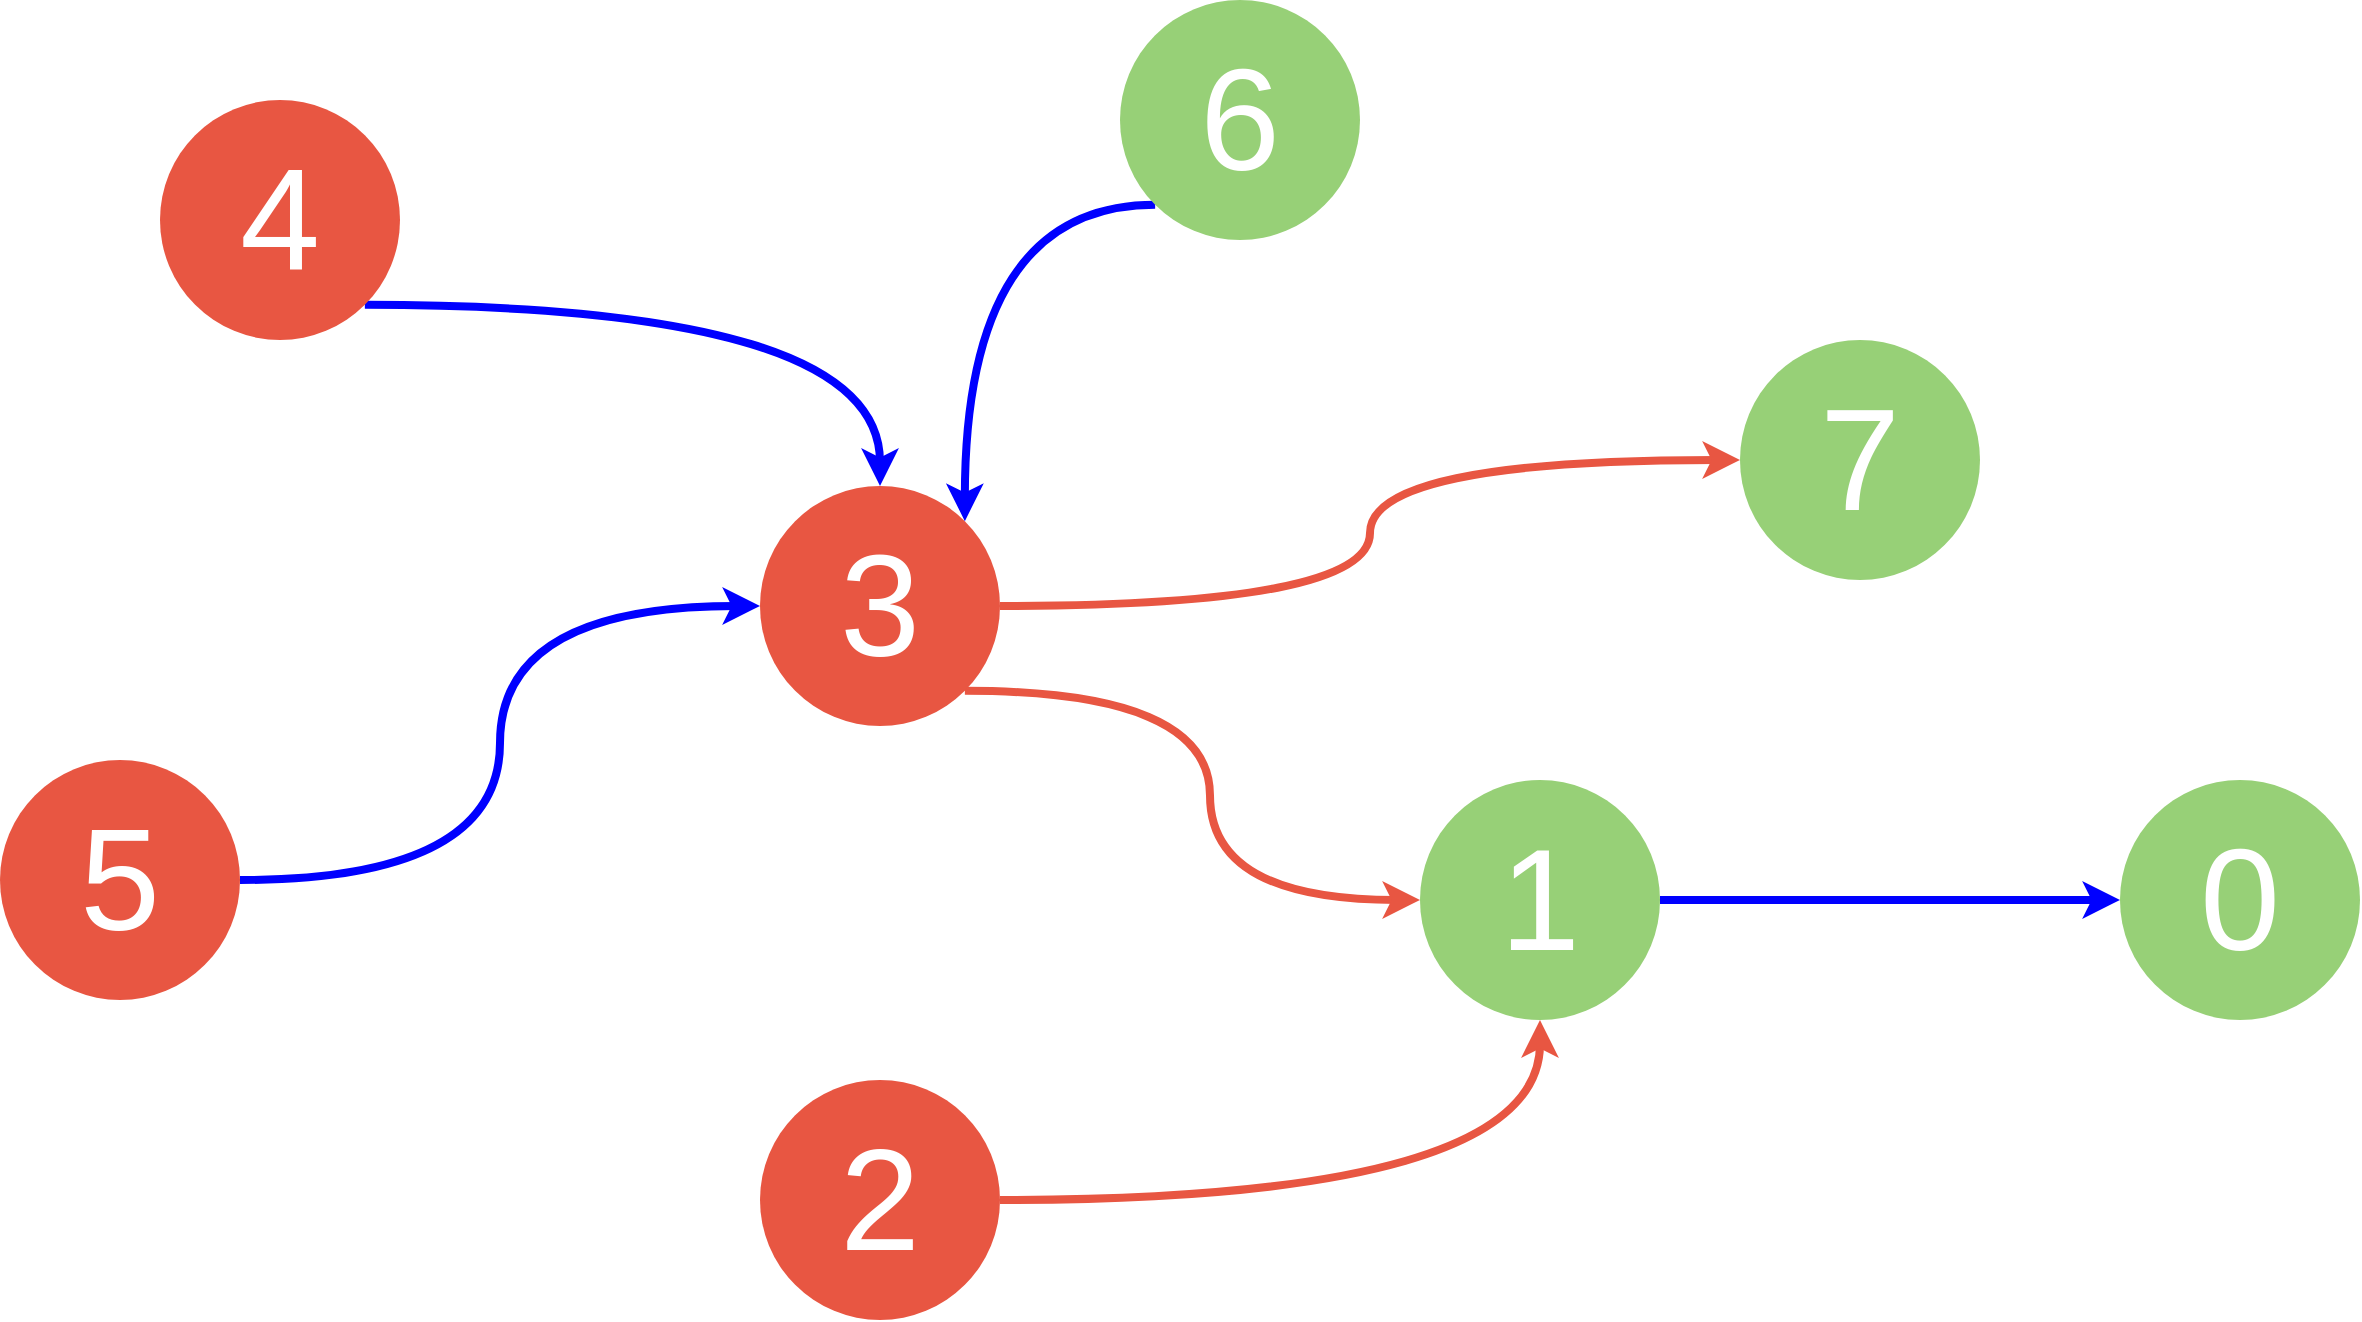 <mxfile version="14.9.6" type="device"><diagram id="6a731a19-8d31-9384-78a2-239565b7b9f0" name="Page-1"><mxGraphModel dx="2450" dy="1205" grid="1" gridSize="10" guides="1" tooltips="1" connect="1" arrows="1" fold="1" page="1" pageScale="1" pageWidth="1169" pageHeight="827" background="none" math="0" shadow="0"><root><mxCell id="0"/><mxCell id="1" parent="0"/><mxCell id="N5JO7hjElp_QTm09Bad_-1554" style="edgeStyle=orthogonalEdgeStyle;curved=1;rounded=0;orthogonalLoop=1;jettySize=auto;html=1;entryX=0;entryY=0.5;entryDx=0;entryDy=0;strokeWidth=4;strokeColor=#E85642;" edge="1" parent="1" source="1352" target="1353"><mxGeometry relative="1" as="geometry"/></mxCell><mxCell id="N5JO7hjElp_QTm09Bad_-1555" style="edgeStyle=orthogonalEdgeStyle;curved=1;rounded=0;orthogonalLoop=1;jettySize=auto;html=1;exitX=1;exitY=1;exitDx=0;exitDy=0;entryX=0;entryY=0.5;entryDx=0;entryDy=0;strokeWidth=4;strokeColor=#E85642;" edge="1" parent="1" source="1352" target="N5JO7hjElp_QTm09Bad_-1546"><mxGeometry relative="1" as="geometry"/></mxCell><mxCell id="1352" value="&lt;font style=&quot;font-size: 72px&quot;&gt;3&lt;/font&gt;" style="ellipse;whiteSpace=wrap;html=1;shadow=0;fontFamily=Helvetica;fontSize=20;fontColor=#FFFFFF;align=center;strokeWidth=3;fillColor=#E85642;strokeColor=none;" parent="1" vertex="1"><mxGeometry x="690" y="293" width="120" height="120" as="geometry"/></mxCell><mxCell id="1353" value="&lt;font style=&quot;font-size: 72px&quot;&gt;7&lt;/font&gt;" style="ellipse;whiteSpace=wrap;html=1;shadow=0;fontFamily=Helvetica;fontSize=20;fontColor=#FFFFFF;align=center;strokeWidth=3;strokeColor=none;fillColor=#97D077;" parent="1" vertex="1"><mxGeometry x="1180" y="220" width="120" height="120" as="geometry"/></mxCell><mxCell id="N5JO7hjElp_QTm09Bad_-1553" style="edgeStyle=orthogonalEdgeStyle;curved=1;rounded=0;orthogonalLoop=1;jettySize=auto;html=1;exitX=0;exitY=1;exitDx=0;exitDy=0;entryX=1;entryY=0;entryDx=0;entryDy=0;strokeWidth=4;strokeColor=#0000FF;" edge="1" parent="1" source="N5JO7hjElp_QTm09Bad_-1543" target="1352"><mxGeometry relative="1" as="geometry"/></mxCell><mxCell id="N5JO7hjElp_QTm09Bad_-1543" value="&lt;font style=&quot;font-size: 72px&quot;&gt;6&lt;/font&gt;" style="ellipse;whiteSpace=wrap;html=1;shadow=0;fontFamily=Helvetica;fontSize=20;fontColor=#FFFFFF;align=center;strokeWidth=3;strokeColor=none;fillColor=#97D077;" vertex="1" parent="1"><mxGeometry x="870" y="50" width="120" height="120" as="geometry"/></mxCell><mxCell id="N5JO7hjElp_QTm09Bad_-1551" style="edgeStyle=orthogonalEdgeStyle;curved=1;rounded=0;orthogonalLoop=1;jettySize=auto;html=1;exitX=1;exitY=1;exitDx=0;exitDy=0;entryX=0.5;entryY=0;entryDx=0;entryDy=0;strokeWidth=4;strokeColor=#0000FF;" edge="1" parent="1" source="N5JO7hjElp_QTm09Bad_-1544" target="1352"><mxGeometry relative="1" as="geometry"/></mxCell><mxCell id="N5JO7hjElp_QTm09Bad_-1544" value="&lt;font style=&quot;font-size: 72px&quot;&gt;4&lt;/font&gt;" style="ellipse;whiteSpace=wrap;html=1;shadow=0;fontFamily=Helvetica;fontSize=20;fontColor=#FFFFFF;align=center;strokeWidth=3;fillColor=#E85642;strokeColor=none;" vertex="1" parent="1"><mxGeometry x="390" y="100" width="120" height="120" as="geometry"/></mxCell><mxCell id="N5JO7hjElp_QTm09Bad_-1552" style="edgeStyle=orthogonalEdgeStyle;curved=1;rounded=0;orthogonalLoop=1;jettySize=auto;html=1;exitX=1;exitY=0.5;exitDx=0;exitDy=0;entryX=0;entryY=0.5;entryDx=0;entryDy=0;strokeWidth=4;strokeColor=#0000FF;" edge="1" parent="1" source="N5JO7hjElp_QTm09Bad_-1545" target="1352"><mxGeometry relative="1" as="geometry"/></mxCell><mxCell id="N5JO7hjElp_QTm09Bad_-1545" value="&lt;font style=&quot;font-size: 72px&quot;&gt;5&lt;/font&gt;" style="ellipse;whiteSpace=wrap;html=1;shadow=0;fontFamily=Helvetica;fontSize=20;fontColor=#FFFFFF;align=center;strokeWidth=3;fillColor=#E85642;strokeColor=none;" vertex="1" parent="1"><mxGeometry x="310" y="430" width="120" height="120" as="geometry"/></mxCell><mxCell id="N5JO7hjElp_QTm09Bad_-1556" style="edgeStyle=orthogonalEdgeStyle;curved=1;rounded=0;orthogonalLoop=1;jettySize=auto;html=1;exitX=1;exitY=0.5;exitDx=0;exitDy=0;entryX=0;entryY=0.5;entryDx=0;entryDy=0;strokeWidth=4;strokeColor=#0000FF;" edge="1" parent="1" source="N5JO7hjElp_QTm09Bad_-1546" target="N5JO7hjElp_QTm09Bad_-1547"><mxGeometry relative="1" as="geometry"/></mxCell><mxCell id="N5JO7hjElp_QTm09Bad_-1546" value="&lt;font style=&quot;font-size: 72px&quot;&gt;1&lt;/font&gt;" style="ellipse;whiteSpace=wrap;html=1;shadow=0;fontFamily=Helvetica;fontSize=20;fontColor=#FFFFFF;align=center;strokeWidth=3;strokeColor=none;fillColor=#97D077;" vertex="1" parent="1"><mxGeometry x="1020" y="440" width="120" height="120" as="geometry"/></mxCell><mxCell id="N5JO7hjElp_QTm09Bad_-1547" value="&lt;font style=&quot;font-size: 72px&quot;&gt;0&lt;/font&gt;" style="ellipse;whiteSpace=wrap;html=1;shadow=0;fontFamily=Helvetica;fontSize=20;fontColor=#FFFFFF;align=center;strokeWidth=3;strokeColor=none;fillColor=#97D077;" vertex="1" parent="1"><mxGeometry x="1370" y="440" width="120" height="120" as="geometry"/></mxCell><mxCell id="N5JO7hjElp_QTm09Bad_-1557" style="edgeStyle=orthogonalEdgeStyle;curved=1;rounded=0;orthogonalLoop=1;jettySize=auto;html=1;exitX=1;exitY=0.5;exitDx=0;exitDy=0;entryX=0.5;entryY=1;entryDx=0;entryDy=0;strokeWidth=4;strokeColor=#E85642;" edge="1" parent="1" source="N5JO7hjElp_QTm09Bad_-1548" target="N5JO7hjElp_QTm09Bad_-1546"><mxGeometry relative="1" as="geometry"/></mxCell><mxCell id="N5JO7hjElp_QTm09Bad_-1548" value="&lt;font style=&quot;font-size: 72px&quot;&gt;2&lt;/font&gt;" style="ellipse;whiteSpace=wrap;html=1;shadow=0;fontFamily=Helvetica;fontSize=20;fontColor=#FFFFFF;align=center;strokeWidth=3;fillColor=#E85642;strokeColor=none;" vertex="1" parent="1"><mxGeometry x="690" y="590" width="120" height="120" as="geometry"/></mxCell></root></mxGraphModel></diagram></mxfile>